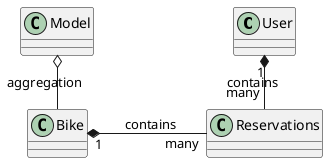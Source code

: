 @startuml

left to right direction
User "1" *- "many" Reservations : contains
Model o- Bike : aggregation

Bike "1" *-- "many" Reservations : contains

@enduml
